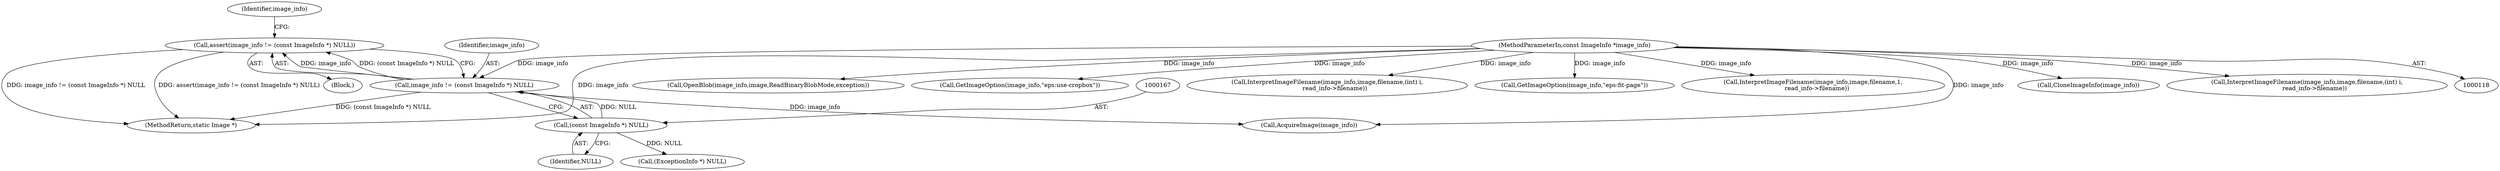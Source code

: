 digraph "0_ImageMagick6_7d11230060fa9c8f67e53c85224daf6648805c7b@API" {
"1000163" [label="(Call,assert(image_info != (const ImageInfo *) NULL))"];
"1000164" [label="(Call,image_info != (const ImageInfo *) NULL)"];
"1000119" [label="(MethodParameterIn,const ImageInfo *image_info)"];
"1000166" [label="(Call,(const ImageInfo *) NULL)"];
"1000208" [label="(Call,OpenBlob(image_info,image,ReadBinaryBlobMode,exception))"];
"1000172" [label="(Identifier,image_info)"];
"1000166" [label="(Call,(const ImageInfo *) NULL)"];
"1000168" [label="(Identifier,NULL)"];
"1000164" [label="(Call,image_info != (const ImageInfo *) NULL)"];
"1000165" [label="(Identifier,image_info)"];
"1001556" [label="(Call,GetImageOption(image_info,\"eps:use-cropbox\"))"];
"1002409" [label="(MethodReturn,static Image *)"];
"1001720" [label="(Call,InterpretImageFilename(image_info,image,filename,(int) i,\n        read_info->filename))"];
"1000163" [label="(Call,assert(image_info != (const ImageInfo *) NULL))"];
"1000121" [label="(Block,)"];
"1001185" [label="(Call,GetImageOption(image_info,\"eps:fit-page\"))"];
"1000204" [label="(Call,AcquireImage(image_info))"];
"1000193" [label="(Call,(ExceptionInfo *) NULL)"];
"1000119" [label="(MethodParameterIn,const ImageInfo *image_info)"];
"1001659" [label="(Call,InterpretImageFilename(image_info,image,filename,1,\n    read_info->filename))"];
"1001483" [label="(Call,CloneImageInfo(image_info))"];
"1001754" [label="(Call,InterpretImageFilename(image_info,image,filename,(int) i,\n        read_info->filename))"];
"1000163" -> "1000121"  [label="AST: "];
"1000163" -> "1000164"  [label="CFG: "];
"1000164" -> "1000163"  [label="AST: "];
"1000172" -> "1000163"  [label="CFG: "];
"1000163" -> "1002409"  [label="DDG: image_info != (const ImageInfo *) NULL"];
"1000163" -> "1002409"  [label="DDG: assert(image_info != (const ImageInfo *) NULL)"];
"1000164" -> "1000163"  [label="DDG: image_info"];
"1000164" -> "1000163"  [label="DDG: (const ImageInfo *) NULL"];
"1000164" -> "1000166"  [label="CFG: "];
"1000165" -> "1000164"  [label="AST: "];
"1000166" -> "1000164"  [label="AST: "];
"1000164" -> "1002409"  [label="DDG: (const ImageInfo *) NULL"];
"1000119" -> "1000164"  [label="DDG: image_info"];
"1000166" -> "1000164"  [label="DDG: NULL"];
"1000164" -> "1000204"  [label="DDG: image_info"];
"1000119" -> "1000118"  [label="AST: "];
"1000119" -> "1002409"  [label="DDG: image_info"];
"1000119" -> "1000204"  [label="DDG: image_info"];
"1000119" -> "1000208"  [label="DDG: image_info"];
"1000119" -> "1001185"  [label="DDG: image_info"];
"1000119" -> "1001483"  [label="DDG: image_info"];
"1000119" -> "1001556"  [label="DDG: image_info"];
"1000119" -> "1001659"  [label="DDG: image_info"];
"1000119" -> "1001720"  [label="DDG: image_info"];
"1000119" -> "1001754"  [label="DDG: image_info"];
"1000166" -> "1000168"  [label="CFG: "];
"1000167" -> "1000166"  [label="AST: "];
"1000168" -> "1000166"  [label="AST: "];
"1000166" -> "1000193"  [label="DDG: NULL"];
}
